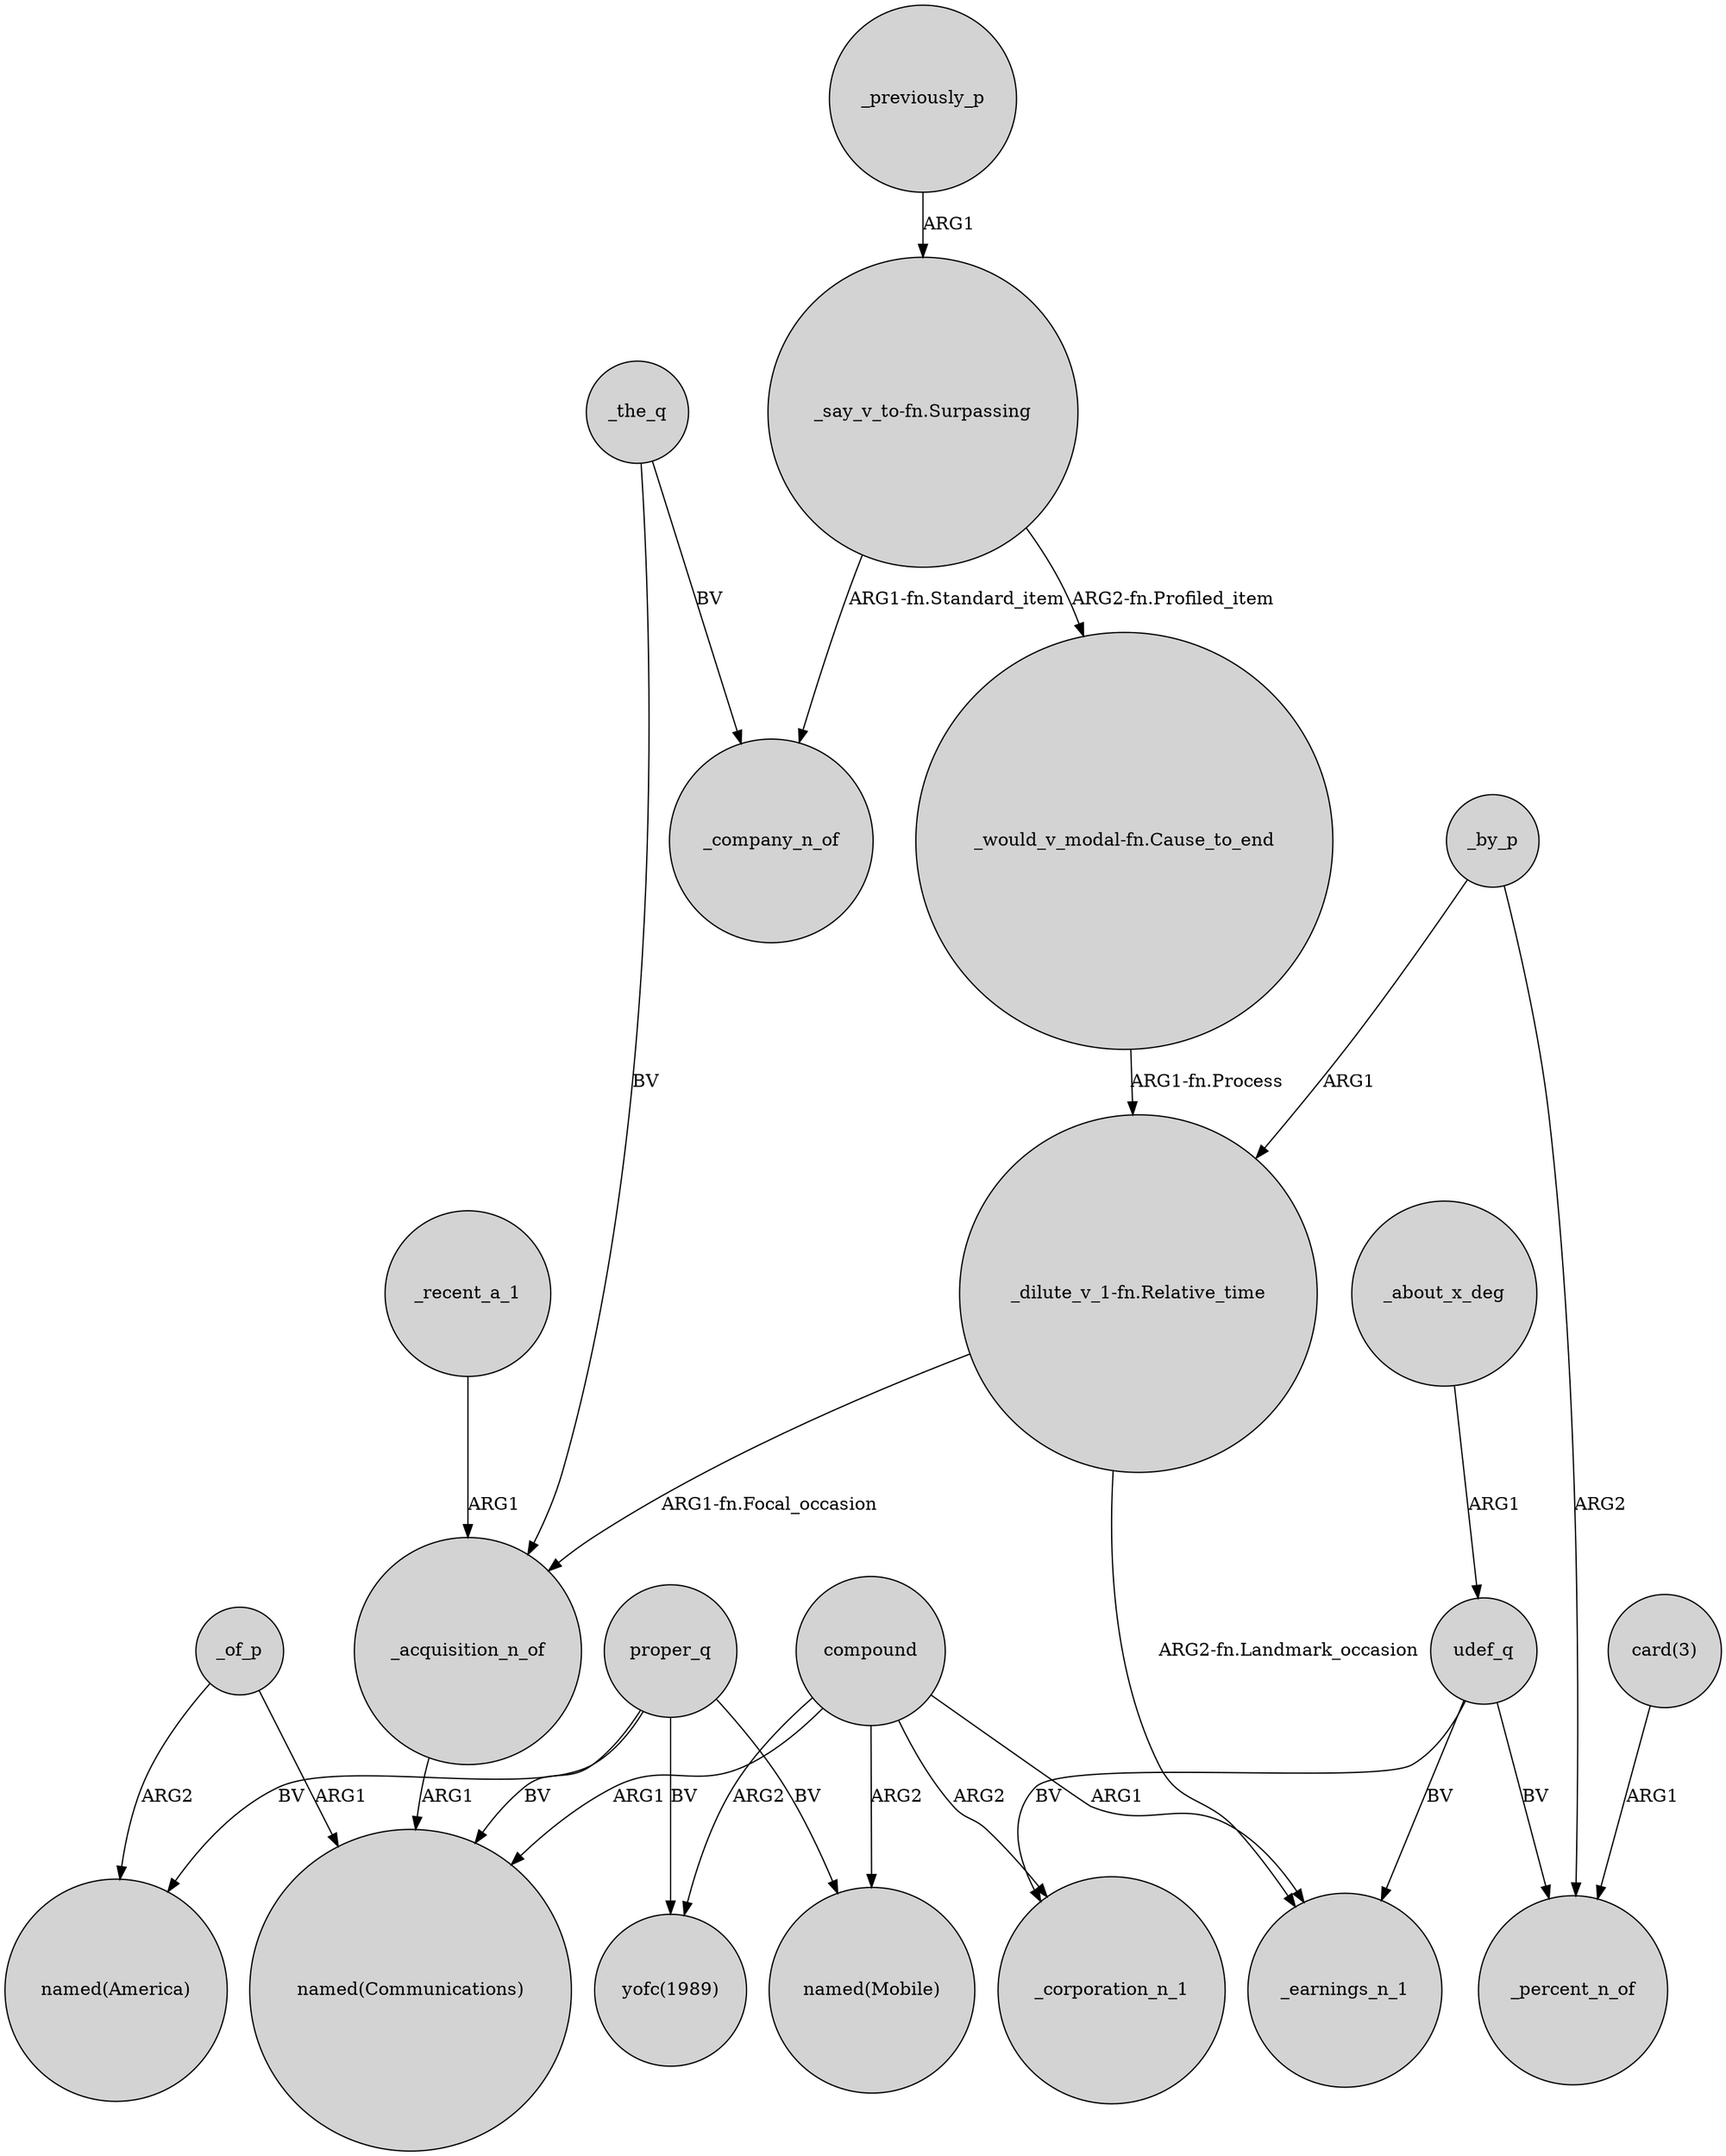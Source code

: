 digraph {
	node [shape=circle style=filled]
	compound -> "named(Mobile)" [label=ARG2]
	_of_p -> "named(Communications)" [label=ARG1]
	proper_q -> "named(Communications)" [label=BV]
	_by_p -> _percent_n_of [label=ARG2]
	"_say_v_to-fn.Surpassing" -> _company_n_of [label="ARG1-fn.Standard_item"]
	"_dilute_v_1-fn.Relative_time" -> _acquisition_n_of [label="ARG1-fn.Focal_occasion"]
	_recent_a_1 -> _acquisition_n_of [label=ARG1]
	compound -> "named(Communications)" [label=ARG1]
	"card(3)" -> _percent_n_of [label=ARG1]
	proper_q -> "named(America)" [label=BV]
	_the_q -> _acquisition_n_of [label=BV]
	_of_p -> "named(America)" [label=ARG2]
	_about_x_deg -> udef_q [label=ARG1]
	"_would_v_modal-fn.Cause_to_end" -> "_dilute_v_1-fn.Relative_time" [label="ARG1-fn.Process"]
	_previously_p -> "_say_v_to-fn.Surpassing" [label=ARG1]
	"_say_v_to-fn.Surpassing" -> "_would_v_modal-fn.Cause_to_end" [label="ARG2-fn.Profiled_item"]
	udef_q -> _earnings_n_1 [label=BV]
	_by_p -> "_dilute_v_1-fn.Relative_time" [label=ARG1]
	"_dilute_v_1-fn.Relative_time" -> _earnings_n_1 [label="ARG2-fn.Landmark_occasion"]
	udef_q -> _percent_n_of [label=BV]
	proper_q -> "named(Mobile)" [label=BV]
	proper_q -> "yofc(1989)" [label=BV]
	compound -> _corporation_n_1 [label=ARG2]
	udef_q -> _corporation_n_1 [label=BV]
	_acquisition_n_of -> "named(Communications)" [label=ARG1]
	compound -> _earnings_n_1 [label=ARG1]
	compound -> "yofc(1989)" [label=ARG2]
	_the_q -> _company_n_of [label=BV]
}
